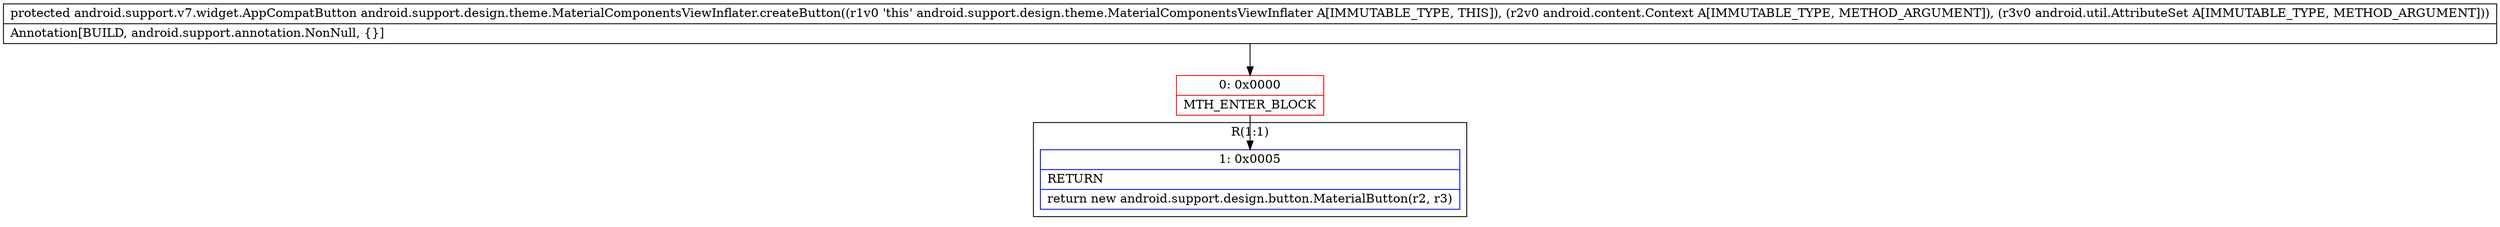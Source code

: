 digraph "CFG forandroid.support.design.theme.MaterialComponentsViewInflater.createButton(Landroid\/content\/Context;Landroid\/util\/AttributeSet;)Landroid\/support\/v7\/widget\/AppCompatButton;" {
subgraph cluster_Region_1455605257 {
label = "R(1:1)";
node [shape=record,color=blue];
Node_1 [shape=record,label="{1\:\ 0x0005|RETURN\l|return new android.support.design.button.MaterialButton(r2, r3)\l}"];
}
Node_0 [shape=record,color=red,label="{0\:\ 0x0000|MTH_ENTER_BLOCK\l}"];
MethodNode[shape=record,label="{protected android.support.v7.widget.AppCompatButton android.support.design.theme.MaterialComponentsViewInflater.createButton((r1v0 'this' android.support.design.theme.MaterialComponentsViewInflater A[IMMUTABLE_TYPE, THIS]), (r2v0 android.content.Context A[IMMUTABLE_TYPE, METHOD_ARGUMENT]), (r3v0 android.util.AttributeSet A[IMMUTABLE_TYPE, METHOD_ARGUMENT]))  | Annotation[BUILD, android.support.annotation.NonNull, \{\}]\l}"];
MethodNode -> Node_0;
Node_0 -> Node_1;
}

